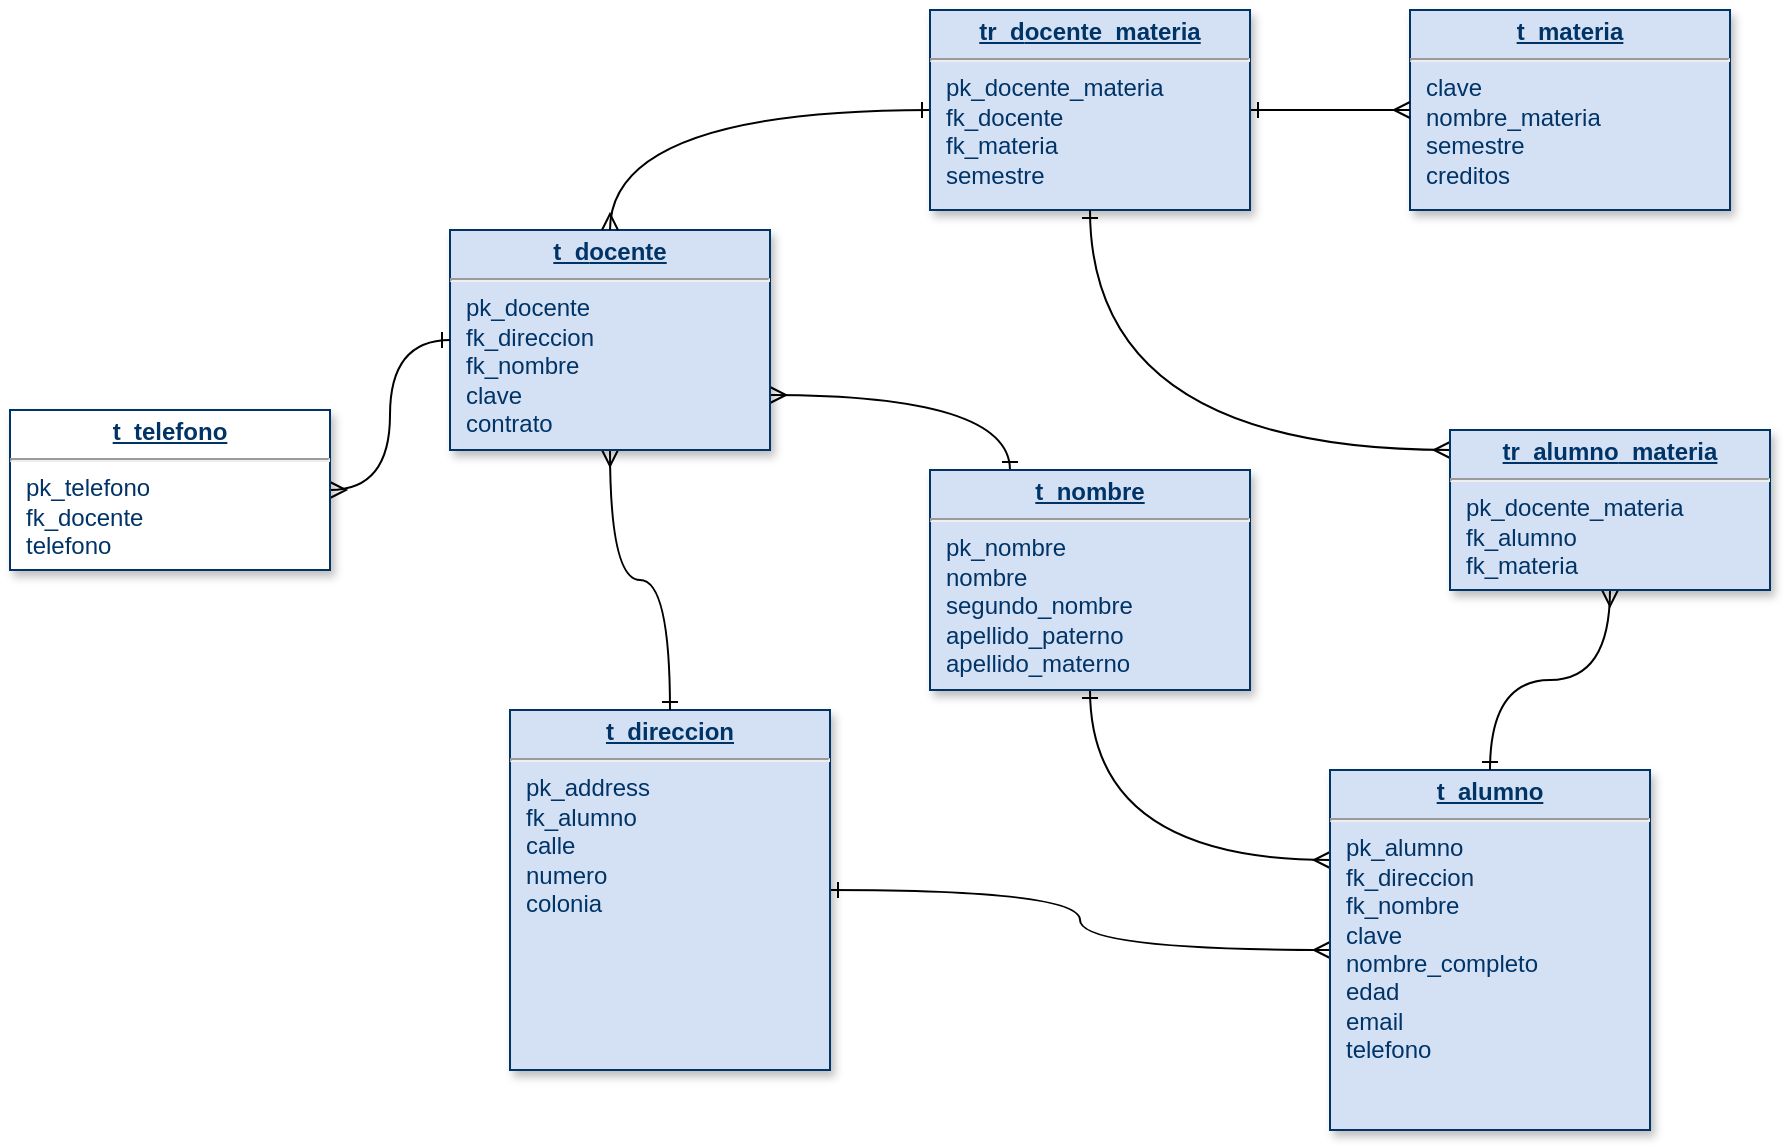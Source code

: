 <mxfile version="21.7.4" type="device">
  <diagram name="Page-1" id="efa7a0a1-bf9b-a30e-e6df-94a7791c09e9">
    <mxGraphModel dx="985" dy="566" grid="1" gridSize="10" guides="1" tooltips="1" connect="1" arrows="1" fold="1" page="1" pageScale="1" pageWidth="826" pageHeight="1169" background="none" math="0" shadow="0">
      <root>
        <mxCell id="0" />
        <mxCell id="1" parent="0" />
        <mxCell id="eLZVS6fKgDTiMUhKslOJ-123" style="edgeStyle=orthogonalEdgeStyle;orthogonalLoop=1;jettySize=auto;html=1;startArrow=ERmany;startFill=0;endArrow=ERone;endFill=0;curved=1;" edge="1" parent="1" source="22" target="eLZVS6fKgDTiMUhKslOJ-114">
          <mxGeometry relative="1" as="geometry" />
        </mxCell>
        <mxCell id="eLZVS6fKgDTiMUhKslOJ-130" style="edgeStyle=orthogonalEdgeStyle;orthogonalLoop=1;jettySize=auto;html=1;exitX=0;exitY=0.25;exitDx=0;exitDy=0;curved=1;startArrow=ERmany;startFill=0;endArrow=ERone;endFill=0;" edge="1" parent="1" source="22" target="eLZVS6fKgDTiMUhKslOJ-128">
          <mxGeometry relative="1" as="geometry" />
        </mxCell>
        <mxCell id="22" value="&lt;p style=&quot;margin: 0px; margin-top: 4px; text-align: center; text-decoration: underline;&quot;&gt;&lt;strong&gt;t_alumno&lt;/strong&gt;&lt;/p&gt;&lt;hr&gt;&lt;p style=&quot;margin: 0px; margin-left: 8px;&quot;&gt;pk_alumno&lt;/p&gt;&lt;p style=&quot;margin: 0px; margin-left: 8px;&quot;&gt;fk_direccion&lt;/p&gt;&lt;p style=&quot;margin: 0px; margin-left: 8px;&quot;&gt;fk_nombre&lt;/p&gt;&lt;p style=&quot;margin: 0px; margin-left: 8px;&quot;&gt;clave&lt;/p&gt;&lt;p style=&quot;margin: 0px; margin-left: 8px;&quot;&gt;nombre_completo&lt;/p&gt;&lt;p style=&quot;margin: 0px; margin-left: 8px;&quot;&gt;edad&lt;/p&gt;&lt;p style=&quot;margin: 0px; margin-left: 8px;&quot;&gt;email&lt;/p&gt;&lt;p style=&quot;margin: 0px; margin-left: 8px;&quot;&gt;telefono&lt;/p&gt;" style="verticalAlign=top;align=left;overflow=fill;fontSize=12;fontFamily=Helvetica;html=1;strokeColor=#003366;shadow=1;fillColor=#D4E1F5;fontColor=#003366" parent="1" vertex="1">
          <mxGeometry x="1340" y="450" width="160.0" height="180" as="geometry" />
        </mxCell>
        <mxCell id="eLZVS6fKgDTiMUhKslOJ-114" value="&lt;p style=&quot;margin: 0px; margin-top: 4px; text-align: center; text-decoration: underline;&quot;&gt;&lt;strong&gt;t_direccion&lt;/strong&gt;&lt;/p&gt;&lt;hr&gt;&lt;p style=&quot;margin: 0px; margin-left: 8px;&quot;&gt;pk_address&lt;/p&gt;&lt;p style=&quot;margin: 0px; margin-left: 8px;&quot;&gt;fk_alumno&lt;/p&gt;&lt;p style=&quot;margin: 0px; margin-left: 8px;&quot;&gt;calle&lt;/p&gt;&lt;p style=&quot;margin: 0px; margin-left: 8px;&quot;&gt;numero&lt;/p&gt;&lt;p style=&quot;margin: 0px; margin-left: 8px;&quot;&gt;colonia&lt;/p&gt;" style="verticalAlign=top;align=left;overflow=fill;fontSize=12;fontFamily=Helvetica;html=1;strokeColor=#003366;shadow=1;fillColor=#D4E1F5;fontColor=#003366" vertex="1" parent="1">
          <mxGeometry x="930" y="420" width="160.0" height="180" as="geometry" />
        </mxCell>
        <mxCell id="eLZVS6fKgDTiMUhKslOJ-122" style="edgeStyle=orthogonalEdgeStyle;orthogonalLoop=1;jettySize=auto;html=1;curved=1;startArrow=ERmany;startFill=0;endArrow=ERone;endFill=0;" edge="1" parent="1" source="eLZVS6fKgDTiMUhKslOJ-115" target="eLZVS6fKgDTiMUhKslOJ-114">
          <mxGeometry relative="1" as="geometry" />
        </mxCell>
        <mxCell id="eLZVS6fKgDTiMUhKslOJ-131" style="edgeStyle=orthogonalEdgeStyle;orthogonalLoop=1;jettySize=auto;html=1;exitX=1;exitY=0.75;exitDx=0;exitDy=0;startArrow=ERmany;startFill=0;endArrow=ERone;endFill=0;curved=1;entryX=0.25;entryY=0;entryDx=0;entryDy=0;" edge="1" parent="1" source="eLZVS6fKgDTiMUhKslOJ-115" target="eLZVS6fKgDTiMUhKslOJ-128">
          <mxGeometry relative="1" as="geometry" />
        </mxCell>
        <mxCell id="eLZVS6fKgDTiMUhKslOJ-115" value="&lt;p style=&quot;margin: 0px; margin-top: 4px; text-align: center; text-decoration: underline;&quot;&gt;&lt;strong&gt;t_d&lt;/strong&gt;&lt;strong style=&quot;background-color: initial;&quot;&gt;ocente&lt;/strong&gt;&lt;/p&gt;&lt;hr&gt;&lt;p style=&quot;margin: 0px; margin-left: 8px;&quot;&gt;pk_docente&lt;br&gt;fk_direccion&lt;/p&gt;&lt;p style=&quot;margin: 0px; margin-left: 8px;&quot;&gt;fk_nombre&lt;/p&gt;&lt;p style=&quot;margin: 0px; margin-left: 8px;&quot;&gt;clave&lt;/p&gt;&lt;p style=&quot;margin: 0px; margin-left: 8px;&quot;&gt;contrato&lt;/p&gt;" style="verticalAlign=top;align=left;overflow=fill;fontSize=12;fontFamily=Helvetica;html=1;strokeColor=#003366;shadow=1;fillColor=#D4E1F5;fontColor=#003366" vertex="1" parent="1">
          <mxGeometry x="900" y="180" width="160" height="110" as="geometry" />
        </mxCell>
        <mxCell id="eLZVS6fKgDTiMUhKslOJ-116" value="&lt;p style=&quot;margin: 0px; margin-top: 4px; text-align: center; text-decoration: underline;&quot;&gt;&lt;strong&gt;t_materia&lt;/strong&gt;&lt;/p&gt;&lt;hr&gt;&lt;p style=&quot;margin: 0px; margin-left: 8px;&quot;&gt;clave&lt;/p&gt;&lt;p style=&quot;margin: 0px; margin-left: 8px;&quot;&gt;nombre_materia&lt;/p&gt;&lt;p style=&quot;margin: 0px; margin-left: 8px;&quot;&gt;semestre&lt;/p&gt;&lt;p style=&quot;margin: 0px; margin-left: 8px;&quot;&gt;creditos&lt;/p&gt;" style="verticalAlign=top;align=left;overflow=fill;fontSize=12;fontFamily=Helvetica;html=1;strokeColor=#003366;shadow=1;fillColor=#D4E1F5;fontColor=#003366" vertex="1" parent="1">
          <mxGeometry x="1380" y="70" width="160" height="100" as="geometry" />
        </mxCell>
        <mxCell id="eLZVS6fKgDTiMUhKslOJ-120" style="edgeStyle=orthogonalEdgeStyle;orthogonalLoop=1;jettySize=auto;html=1;endArrow=ERmany;endFill=0;startArrow=ERone;startFill=0;curved=1;" edge="1" parent="1" source="eLZVS6fKgDTiMUhKslOJ-117" target="eLZVS6fKgDTiMUhKslOJ-115">
          <mxGeometry relative="1" as="geometry" />
        </mxCell>
        <mxCell id="eLZVS6fKgDTiMUhKslOJ-121" style="edgeStyle=orthogonalEdgeStyle;orthogonalLoop=1;jettySize=auto;html=1;curved=1;endArrow=ERmany;endFill=0;startArrow=ERone;startFill=0;" edge="1" parent="1" source="eLZVS6fKgDTiMUhKslOJ-117" target="eLZVS6fKgDTiMUhKslOJ-116">
          <mxGeometry relative="1" as="geometry" />
        </mxCell>
        <mxCell id="eLZVS6fKgDTiMUhKslOJ-117" value="&lt;p style=&quot;margin: 0px; margin-top: 4px; text-align: center; text-decoration: underline;&quot;&gt;&lt;strong&gt;tr_d&lt;/strong&gt;&lt;strong style=&quot;background-color: initial;&quot;&gt;ocente_materia&lt;/strong&gt;&lt;/p&gt;&lt;hr&gt;&lt;p style=&quot;margin: 0px; margin-left: 8px;&quot;&gt;pk_docente_materia&lt;/p&gt;&lt;p style=&quot;margin: 0px; margin-left: 8px;&quot;&gt;fk_docente&lt;/p&gt;&lt;p style=&quot;margin: 0px; margin-left: 8px;&quot;&gt;fk_materia&lt;/p&gt;&lt;p style=&quot;margin: 0px; margin-left: 8px;&quot;&gt;semestre&lt;/p&gt;" style="verticalAlign=top;align=left;overflow=fill;fontSize=12;fontFamily=Helvetica;html=1;strokeColor=#003366;shadow=1;fillColor=#D4E1F5;fontColor=#003366" vertex="1" parent="1">
          <mxGeometry x="1140" y="70" width="160" height="100" as="geometry" />
        </mxCell>
        <mxCell id="eLZVS6fKgDTiMUhKslOJ-126" style="edgeStyle=orthogonalEdgeStyle;orthogonalLoop=1;jettySize=auto;html=1;endArrow=ERone;endFill=0;startArrow=ERmany;startFill=0;curved=1;" edge="1" parent="1" source="eLZVS6fKgDTiMUhKslOJ-125" target="22">
          <mxGeometry relative="1" as="geometry" />
        </mxCell>
        <mxCell id="eLZVS6fKgDTiMUhKslOJ-127" style="edgeStyle=orthogonalEdgeStyle;orthogonalLoop=1;jettySize=auto;html=1;curved=1;endArrow=ERone;endFill=0;startArrow=ERmany;startFill=0;" edge="1" parent="1" source="eLZVS6fKgDTiMUhKslOJ-125" target="eLZVS6fKgDTiMUhKslOJ-117">
          <mxGeometry relative="1" as="geometry">
            <Array as="points">
              <mxPoint x="1220" y="290" />
            </Array>
          </mxGeometry>
        </mxCell>
        <mxCell id="eLZVS6fKgDTiMUhKslOJ-125" value="&lt;p style=&quot;margin: 0px; margin-top: 4px; text-align: center; text-decoration: underline;&quot;&gt;&lt;strong&gt;tr_alumno&lt;/strong&gt;&lt;strong style=&quot;background-color: initial;&quot;&gt;_materia&lt;/strong&gt;&lt;/p&gt;&lt;hr&gt;&lt;p style=&quot;margin: 0px; margin-left: 8px;&quot;&gt;pk_docente_materia&lt;/p&gt;&lt;p style=&quot;margin: 0px; margin-left: 8px;&quot;&gt;fk_alumno&lt;/p&gt;&lt;p style=&quot;margin: 0px; margin-left: 8px;&quot;&gt;fk_materia&lt;/p&gt;" style="verticalAlign=top;align=left;overflow=fill;fontSize=12;fontFamily=Helvetica;html=1;strokeColor=#003366;shadow=1;fillColor=#D4E1F5;fontColor=#003366" vertex="1" parent="1">
          <mxGeometry x="1400" y="280" width="160" height="80" as="geometry" />
        </mxCell>
        <mxCell id="eLZVS6fKgDTiMUhKslOJ-128" value="&lt;p style=&quot;margin: 0px; margin-top: 4px; text-align: center; text-decoration: underline;&quot;&gt;&lt;strong&gt;t_nombre&lt;/strong&gt;&lt;/p&gt;&lt;hr&gt;&lt;p style=&quot;margin: 0px; margin-left: 8px;&quot;&gt;pk_nombre&lt;/p&gt;&lt;p style=&quot;margin: 0px; margin-left: 8px;&quot;&gt;nombre&lt;/p&gt;&lt;p style=&quot;margin: 0px; margin-left: 8px;&quot;&gt;segundo_nombre&lt;/p&gt;&lt;p style=&quot;margin: 0px; margin-left: 8px;&quot;&gt;apellido_paterno&lt;/p&gt;&lt;p style=&quot;margin: 0px; margin-left: 8px;&quot;&gt;apellido_materno&lt;/p&gt;" style="verticalAlign=top;align=left;overflow=fill;fontSize=12;fontFamily=Helvetica;html=1;strokeColor=#003366;shadow=1;fillColor=#D4E1F5;fontColor=#003366" vertex="1" parent="1">
          <mxGeometry x="1140" y="300" width="160" height="110" as="geometry" />
        </mxCell>
        <mxCell id="eLZVS6fKgDTiMUhKslOJ-133" style="edgeStyle=orthogonalEdgeStyle;orthogonalLoop=1;jettySize=auto;html=1;endArrow=ERone;endFill=0;startArrow=ERmany;startFill=0;curved=1;" edge="1" parent="1" source="eLZVS6fKgDTiMUhKslOJ-132" target="eLZVS6fKgDTiMUhKslOJ-115">
          <mxGeometry relative="1" as="geometry" />
        </mxCell>
        <mxCell id="eLZVS6fKgDTiMUhKslOJ-132" value="&lt;p style=&quot;margin: 0px; margin-top: 4px; text-align: center; text-decoration: underline;&quot;&gt;&lt;strong&gt;t_telefono&lt;/strong&gt;&lt;/p&gt;&lt;hr&gt;&lt;p style=&quot;margin: 0px; margin-left: 8px;&quot;&gt;pk_telefono&lt;/p&gt;&lt;p style=&quot;margin: 0px; margin-left: 8px;&quot;&gt;fk_docente&lt;/p&gt;&lt;p style=&quot;margin: 0px; margin-left: 8px;&quot;&gt;telefono&lt;/p&gt;" style="verticalAlign=top;align=left;overflow=fill;fontSize=12;fontFamily=Helvetica;html=1;strokeColor=#003366;shadow=1;fillColor=default;fontColor=#003366" vertex="1" parent="1">
          <mxGeometry x="680" y="270" width="160" height="80" as="geometry" />
        </mxCell>
      </root>
    </mxGraphModel>
  </diagram>
</mxfile>
